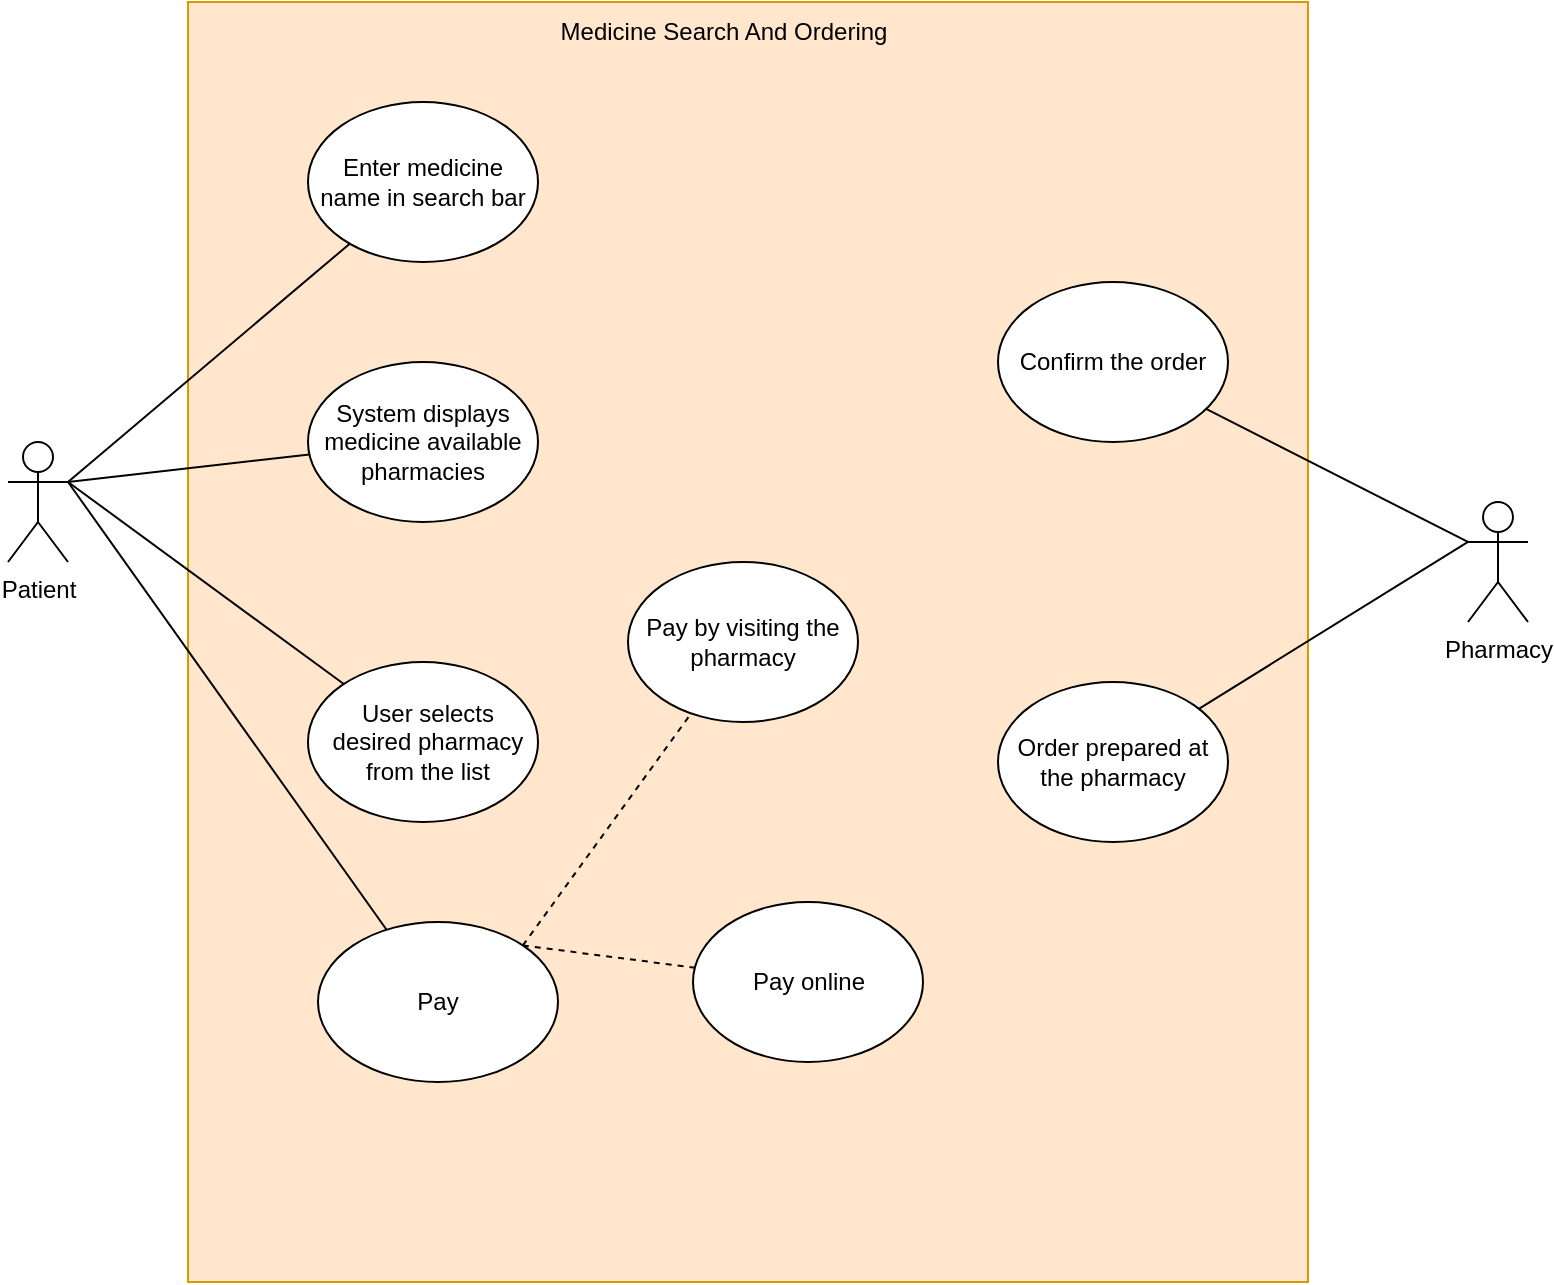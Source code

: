 <mxfile version="24.2.2" type="github">
  <diagram name="Page-1" id="rFBu5T2TGQ1B5BK9fQSe">
    <mxGraphModel dx="996" dy="559" grid="1" gridSize="10" guides="1" tooltips="1" connect="1" arrows="1" fold="1" page="1" pageScale="1" pageWidth="850" pageHeight="1100" math="0" shadow="0">
      <root>
        <mxCell id="0" />
        <mxCell id="1" parent="0" />
        <mxCell id="yet3_RmeswWn5sfwYF-e-1" value="" style="rounded=0;whiteSpace=wrap;html=1;fillColor=#ffe6cc;strokeColor=#d79b00;" parent="1" vertex="1">
          <mxGeometry x="110" y="180" width="560" height="640" as="geometry" />
        </mxCell>
        <mxCell id="x7xDXDrTso4VNt_KIb7x-7" style="edgeStyle=none;rounded=0;orthogonalLoop=1;jettySize=auto;html=1;exitX=1;exitY=0.333;exitDx=0;exitDy=0;exitPerimeter=0;endArrow=none;endFill=0;" edge="1" parent="1" source="yet3_RmeswWn5sfwYF-e-2" target="yet3_RmeswWn5sfwYF-e-5">
          <mxGeometry relative="1" as="geometry" />
        </mxCell>
        <mxCell id="x7xDXDrTso4VNt_KIb7x-8" style="edgeStyle=none;rounded=0;orthogonalLoop=1;jettySize=auto;html=1;exitX=1;exitY=0.333;exitDx=0;exitDy=0;exitPerimeter=0;endArrow=none;endFill=0;" edge="1" parent="1" source="yet3_RmeswWn5sfwYF-e-2" target="yet3_RmeswWn5sfwYF-e-7">
          <mxGeometry relative="1" as="geometry" />
        </mxCell>
        <mxCell id="x7xDXDrTso4VNt_KIb7x-10" style="edgeStyle=none;rounded=0;orthogonalLoop=1;jettySize=auto;html=1;exitX=1;exitY=0.333;exitDx=0;exitDy=0;exitPerimeter=0;endArrow=none;endFill=0;" edge="1" parent="1" source="yet3_RmeswWn5sfwYF-e-2" target="yet3_RmeswWn5sfwYF-e-10">
          <mxGeometry relative="1" as="geometry" />
        </mxCell>
        <mxCell id="x7xDXDrTso4VNt_KIb7x-11" style="edgeStyle=none;rounded=0;orthogonalLoop=1;jettySize=auto;html=1;exitX=1;exitY=0.333;exitDx=0;exitDy=0;exitPerimeter=0;endArrow=none;endFill=0;" edge="1" parent="1" source="yet3_RmeswWn5sfwYF-e-2" target="x7xDXDrTso4VNt_KIb7x-5">
          <mxGeometry relative="1" as="geometry" />
        </mxCell>
        <mxCell id="yet3_RmeswWn5sfwYF-e-2" value="Patient&lt;div&gt;&lt;br&gt;&lt;/div&gt;" style="shape=umlActor;verticalLabelPosition=bottom;verticalAlign=top;html=1;outlineConnect=0;" parent="1" vertex="1">
          <mxGeometry x="20" y="400" width="30" height="60" as="geometry" />
        </mxCell>
        <mxCell id="x7xDXDrTso4VNt_KIb7x-3" style="edgeStyle=none;rounded=0;orthogonalLoop=1;jettySize=auto;html=1;exitX=0;exitY=0.333;exitDx=0;exitDy=0;exitPerimeter=0;endArrow=none;endFill=0;" edge="1" parent="1" source="yet3_RmeswWn5sfwYF-e-3" target="yet3_RmeswWn5sfwYF-e-16">
          <mxGeometry relative="1" as="geometry" />
        </mxCell>
        <mxCell id="x7xDXDrTso4VNt_KIb7x-4" style="edgeStyle=none;rounded=0;orthogonalLoop=1;jettySize=auto;html=1;exitX=0;exitY=0.333;exitDx=0;exitDy=0;exitPerimeter=0;endArrow=none;endFill=0;" edge="1" parent="1" source="yet3_RmeswWn5sfwYF-e-3" target="yet3_RmeswWn5sfwYF-e-17">
          <mxGeometry relative="1" as="geometry" />
        </mxCell>
        <mxCell id="yet3_RmeswWn5sfwYF-e-3" value="Pharmacy&lt;div&gt;&lt;br&gt;&lt;/div&gt;" style="shape=umlActor;verticalLabelPosition=bottom;verticalAlign=top;html=1;outlineConnect=0;" parent="1" vertex="1">
          <mxGeometry x="750" y="430" width="30" height="60" as="geometry" />
        </mxCell>
        <mxCell id="yet3_RmeswWn5sfwYF-e-5" value="&lt;div style=&quot;&quot;&gt;&lt;span style=&quot;background-color: initial;&quot;&gt;Enter medicine name in search bar&lt;/span&gt;&lt;/div&gt;" style="ellipse;whiteSpace=wrap;html=1;verticalAlign=middle;align=center;" parent="1" vertex="1">
          <mxGeometry x="170" y="230" width="115" height="80" as="geometry" />
        </mxCell>
        <mxCell id="yet3_RmeswWn5sfwYF-e-7" value="System displays medicine available pharmacies" style="ellipse;whiteSpace=wrap;html=1;verticalAlign=middle;" parent="1" vertex="1">
          <mxGeometry x="170" y="360" width="115" height="80" as="geometry" />
        </mxCell>
        <mxCell id="yet3_RmeswWn5sfwYF-e-10" value="User selects desired pharmacy from the list" style="ellipse;whiteSpace=wrap;html=1;verticalAlign=middle;spacingLeft=5;" parent="1" vertex="1">
          <mxGeometry x="170" y="510" width="115" height="80" as="geometry" />
        </mxCell>
        <mxCell id="yet3_RmeswWn5sfwYF-e-12" value="Pay online" style="ellipse;whiteSpace=wrap;html=1;verticalAlign=middle;" parent="1" vertex="1">
          <mxGeometry x="362.5" y="630" width="115" height="80" as="geometry" />
        </mxCell>
        <mxCell id="yet3_RmeswWn5sfwYF-e-14" value="Pay by visiting the pharmacy" style="ellipse;whiteSpace=wrap;html=1;verticalAlign=middle;" parent="1" vertex="1">
          <mxGeometry x="330" y="460" width="115" height="80" as="geometry" />
        </mxCell>
        <mxCell id="yet3_RmeswWn5sfwYF-e-16" value="Confirm the order" style="ellipse;whiteSpace=wrap;html=1;verticalAlign=middle;" parent="1" vertex="1">
          <mxGeometry x="515" y="320" width="115" height="80" as="geometry" />
        </mxCell>
        <mxCell id="yet3_RmeswWn5sfwYF-e-17" value="Order prepared at the pharmacy" style="ellipse;whiteSpace=wrap;html=1;verticalAlign=middle;" parent="1" vertex="1">
          <mxGeometry x="515" y="520" width="115" height="80" as="geometry" />
        </mxCell>
        <mxCell id="x7xDXDrTso4VNt_KIb7x-2" value="Medicine Search And Ordering" style="text;html=1;align=center;verticalAlign=middle;whiteSpace=wrap;rounded=0;" vertex="1" parent="1">
          <mxGeometry x="277.5" y="180" width="200" height="30" as="geometry" />
        </mxCell>
        <mxCell id="x7xDXDrTso4VNt_KIb7x-12" style="edgeStyle=none;rounded=0;orthogonalLoop=1;jettySize=auto;html=1;exitX=1;exitY=0;exitDx=0;exitDy=0;endArrow=none;endFill=0;dashed=1;" edge="1" parent="1" source="x7xDXDrTso4VNt_KIb7x-5" target="yet3_RmeswWn5sfwYF-e-14">
          <mxGeometry relative="1" as="geometry" />
        </mxCell>
        <mxCell id="x7xDXDrTso4VNt_KIb7x-13" style="edgeStyle=none;rounded=0;orthogonalLoop=1;jettySize=auto;html=1;exitX=1;exitY=0;exitDx=0;exitDy=0;endArrow=none;endFill=0;dashed=1;" edge="1" parent="1" source="x7xDXDrTso4VNt_KIb7x-5" target="yet3_RmeswWn5sfwYF-e-12">
          <mxGeometry relative="1" as="geometry" />
        </mxCell>
        <mxCell id="x7xDXDrTso4VNt_KIb7x-5" value="Pay" style="ellipse;whiteSpace=wrap;html=1;" vertex="1" parent="1">
          <mxGeometry x="175" y="640" width="120" height="80" as="geometry" />
        </mxCell>
      </root>
    </mxGraphModel>
  </diagram>
</mxfile>
